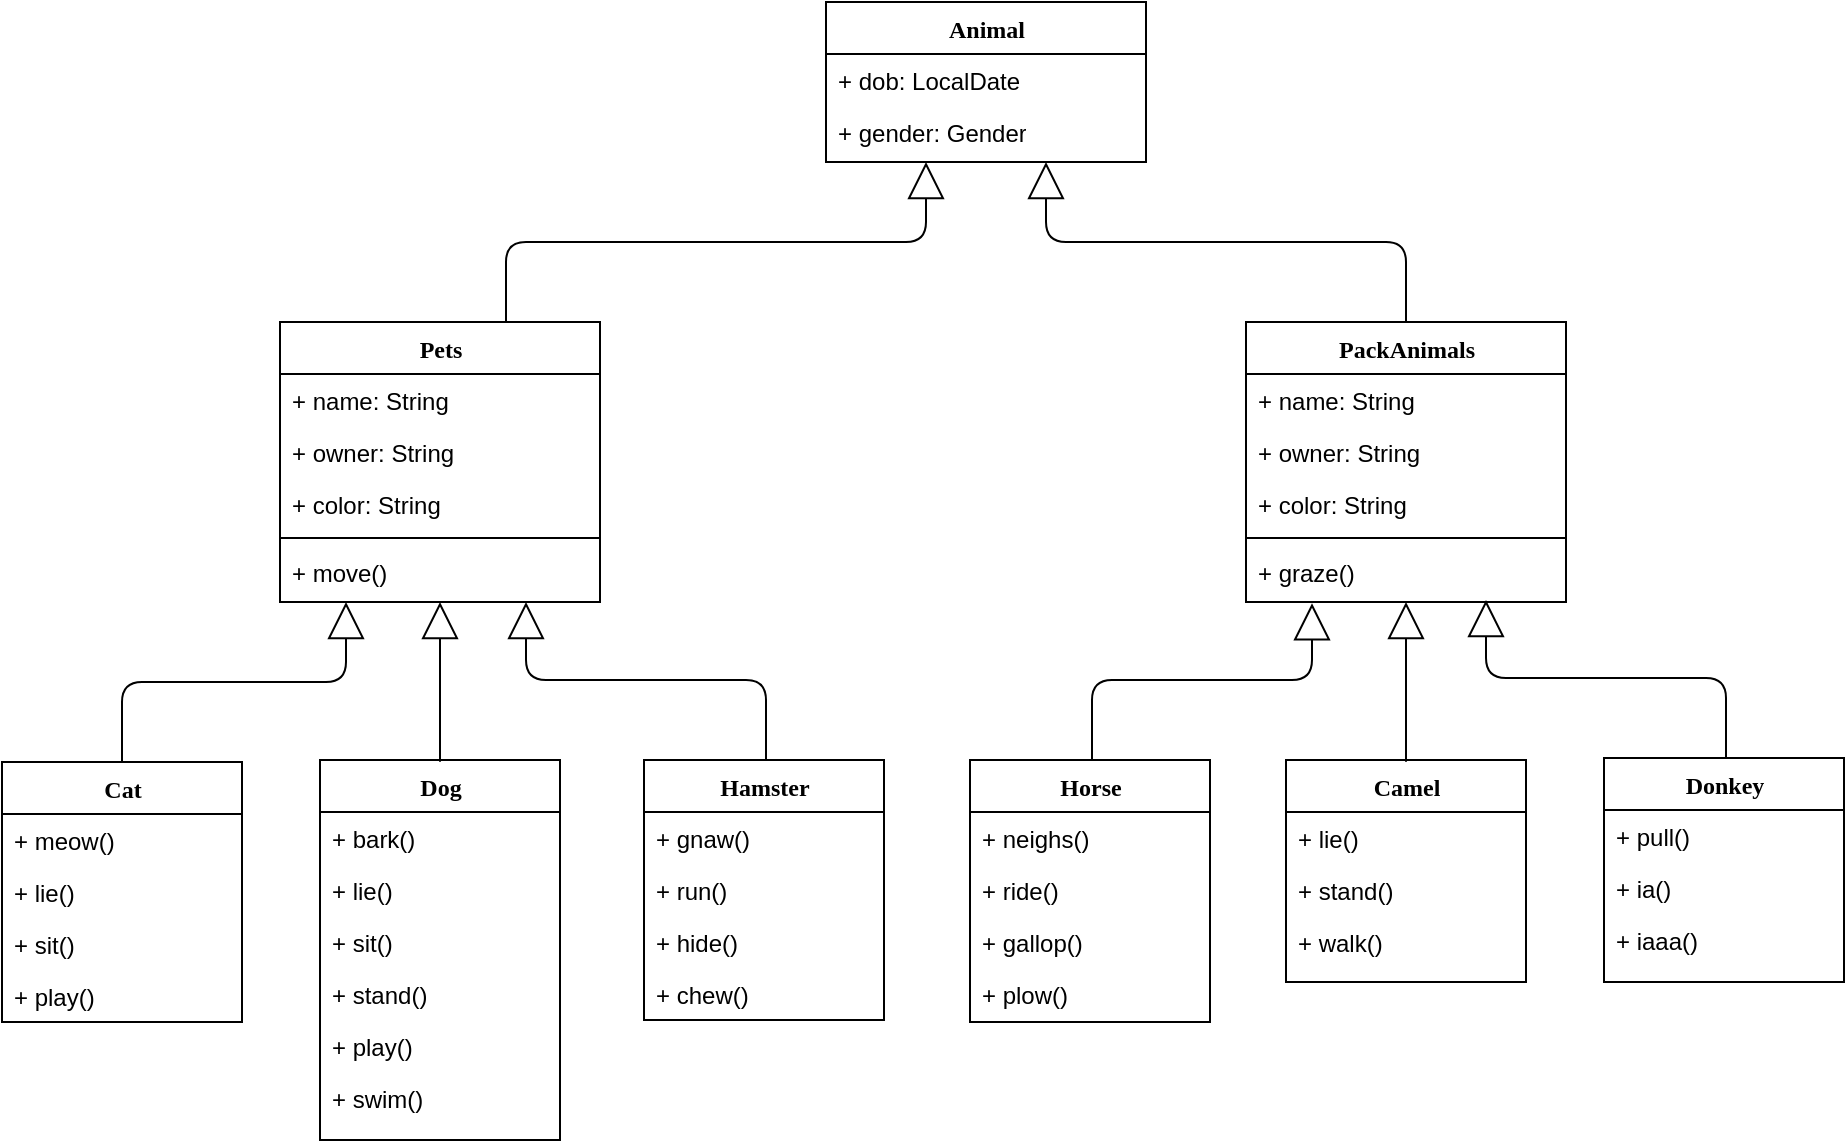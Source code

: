 <mxfile version="22.0.8" type="device">
  <diagram name="Page-1" id="9f46799a-70d6-7492-0946-bef42562c5a5">
    <mxGraphModel dx="1027" dy="560" grid="1" gridSize="10" guides="1" tooltips="1" connect="1" arrows="1" fold="1" page="1" pageScale="1" pageWidth="1100" pageHeight="850" background="none" math="0" shadow="0">
      <root>
        <mxCell id="0" />
        <mxCell id="1" parent="0" />
        <mxCell id="78961159f06e98e8-43" value="Animal" style="swimlane;html=1;fontStyle=1;align=center;verticalAlign=top;childLayout=stackLayout;horizontal=1;startSize=26;horizontalStack=0;resizeParent=1;resizeLast=0;collapsible=1;marginBottom=0;swimlaneFillColor=#ffffff;rounded=0;shadow=0;comic=0;labelBackgroundColor=none;strokeWidth=1;fillColor=none;fontFamily=Verdana;fontSize=12" parent="1" vertex="1">
          <mxGeometry x="454" y="120" width="160" height="80" as="geometry" />
        </mxCell>
        <mxCell id="78961159f06e98e8-44" value="+ dob: LocalDate" style="text;html=1;strokeColor=none;fillColor=none;align=left;verticalAlign=top;spacingLeft=4;spacingRight=4;whiteSpace=wrap;overflow=hidden;rotatable=0;points=[[0,0.5],[1,0.5]];portConstraint=eastwest;" parent="78961159f06e98e8-43" vertex="1">
          <mxGeometry y="26" width="160" height="26" as="geometry" />
        </mxCell>
        <mxCell id="L2gNiF6PnSBAwBeeVeJK-31" value="+ gender: Gender" style="text;html=1;strokeColor=none;fillColor=none;align=left;verticalAlign=top;spacingLeft=4;spacingRight=4;whiteSpace=wrap;overflow=hidden;rotatable=0;points=[[0,0.5],[1,0.5]];portConstraint=eastwest;" parent="78961159f06e98e8-43" vertex="1">
          <mxGeometry y="52" width="160" height="26" as="geometry" />
        </mxCell>
        <mxCell id="78961159f06e98e8-128" style="edgeStyle=orthogonalEdgeStyle;html=1;labelBackgroundColor=none;startFill=0;startSize=8;endArrow=block;endFill=0;endSize=16;fontFamily=Verdana;fontSize=12;" parent="1" source="78961159f06e98e8-82" target="78961159f06e98e8-43" edge="1">
          <mxGeometry relative="1" as="geometry">
            <Array as="points">
              <mxPoint x="294" y="240" />
              <mxPoint x="504" y="240" />
            </Array>
          </mxGeometry>
        </mxCell>
        <mxCell id="78961159f06e98e8-82" value="Pets" style="swimlane;html=1;fontStyle=1;align=center;verticalAlign=top;childLayout=stackLayout;horizontal=1;startSize=26;horizontalStack=0;resizeParent=1;resizeLast=0;collapsible=1;marginBottom=0;swimlaneFillColor=#ffffff;rounded=0;shadow=0;comic=0;labelBackgroundColor=none;strokeWidth=1;fillColor=none;fontFamily=Verdana;fontSize=12" parent="1" vertex="1">
          <mxGeometry x="181" y="280" width="160" height="140" as="geometry" />
        </mxCell>
        <mxCell id="78961159f06e98e8-83" value="+ name: String" style="text;html=1;strokeColor=none;fillColor=none;align=left;verticalAlign=top;spacingLeft=4;spacingRight=4;whiteSpace=wrap;overflow=hidden;rotatable=0;points=[[0,0.5],[1,0.5]];portConstraint=eastwest;" parent="78961159f06e98e8-82" vertex="1">
          <mxGeometry y="26" width="160" height="26" as="geometry" />
        </mxCell>
        <mxCell id="78961159f06e98e8-84" value="+ owner: String" style="text;html=1;strokeColor=none;fillColor=none;align=left;verticalAlign=top;spacingLeft=4;spacingRight=4;whiteSpace=wrap;overflow=hidden;rotatable=0;points=[[0,0.5],[1,0.5]];portConstraint=eastwest;" parent="78961159f06e98e8-82" vertex="1">
          <mxGeometry y="52" width="160" height="26" as="geometry" />
        </mxCell>
        <mxCell id="78961159f06e98e8-85" value="+ color: String" style="text;html=1;strokeColor=none;fillColor=none;align=left;verticalAlign=top;spacingLeft=4;spacingRight=4;whiteSpace=wrap;overflow=hidden;rotatable=0;points=[[0,0.5],[1,0.5]];portConstraint=eastwest;" parent="78961159f06e98e8-82" vertex="1">
          <mxGeometry y="78" width="160" height="26" as="geometry" />
        </mxCell>
        <mxCell id="78961159f06e98e8-90" value="" style="line;html=1;strokeWidth=1;fillColor=none;align=left;verticalAlign=middle;spacingTop=-1;spacingLeft=3;spacingRight=3;rotatable=0;labelPosition=right;points=[];portConstraint=eastwest;" parent="78961159f06e98e8-82" vertex="1">
          <mxGeometry y="104" width="160" height="8" as="geometry" />
        </mxCell>
        <mxCell id="78961159f06e98e8-91" value="+ move()" style="text;html=1;strokeColor=none;fillColor=none;align=left;verticalAlign=top;spacingLeft=4;spacingRight=4;whiteSpace=wrap;overflow=hidden;rotatable=0;points=[[0,0.5],[1,0.5]];portConstraint=eastwest;" parent="78961159f06e98e8-82" vertex="1">
          <mxGeometry y="112" width="160" height="26" as="geometry" />
        </mxCell>
        <mxCell id="78961159f06e98e8-126" style="edgeStyle=orthogonalEdgeStyle;html=1;labelBackgroundColor=none;startFill=0;startSize=8;endArrow=block;endFill=0;endSize=16;fontFamily=Verdana;fontSize=12;exitX=0.5;exitY=0;exitDx=0;exitDy=0;" parent="1" source="L2gNiF6PnSBAwBeeVeJK-25" target="78961159f06e98e8-43" edge="1">
          <mxGeometry relative="1" as="geometry">
            <Array as="points">
              <mxPoint x="744" y="240" />
              <mxPoint x="564" y="240" />
            </Array>
            <mxPoint x="714.0" y="280.0" as="sourcePoint" />
          </mxGeometry>
        </mxCell>
        <mxCell id="L2gNiF6PnSBAwBeeVeJK-25" value="PackAnimals" style="swimlane;html=1;fontStyle=1;align=center;verticalAlign=top;childLayout=stackLayout;horizontal=1;startSize=26;horizontalStack=0;resizeParent=1;resizeLast=0;collapsible=1;marginBottom=0;swimlaneFillColor=#ffffff;rounded=0;shadow=0;comic=0;labelBackgroundColor=none;strokeWidth=1;fillColor=none;fontFamily=Verdana;fontSize=12" parent="1" vertex="1">
          <mxGeometry x="664" y="280" width="160" height="140" as="geometry" />
        </mxCell>
        <mxCell id="L2gNiF6PnSBAwBeeVeJK-26" value="+ name: String" style="text;html=1;strokeColor=none;fillColor=none;align=left;verticalAlign=top;spacingLeft=4;spacingRight=4;whiteSpace=wrap;overflow=hidden;rotatable=0;points=[[0,0.5],[1,0.5]];portConstraint=eastwest;" parent="L2gNiF6PnSBAwBeeVeJK-25" vertex="1">
          <mxGeometry y="26" width="160" height="26" as="geometry" />
        </mxCell>
        <mxCell id="L2gNiF6PnSBAwBeeVeJK-27" value="+ owner: String" style="text;html=1;strokeColor=none;fillColor=none;align=left;verticalAlign=top;spacingLeft=4;spacingRight=4;whiteSpace=wrap;overflow=hidden;rotatable=0;points=[[0,0.5],[1,0.5]];portConstraint=eastwest;" parent="L2gNiF6PnSBAwBeeVeJK-25" vertex="1">
          <mxGeometry y="52" width="160" height="26" as="geometry" />
        </mxCell>
        <mxCell id="L2gNiF6PnSBAwBeeVeJK-28" value="+ color: String" style="text;html=1;strokeColor=none;fillColor=none;align=left;verticalAlign=top;spacingLeft=4;spacingRight=4;whiteSpace=wrap;overflow=hidden;rotatable=0;points=[[0,0.5],[1,0.5]];portConstraint=eastwest;" parent="L2gNiF6PnSBAwBeeVeJK-25" vertex="1">
          <mxGeometry y="78" width="160" height="26" as="geometry" />
        </mxCell>
        <mxCell id="L2gNiF6PnSBAwBeeVeJK-29" value="" style="line;html=1;strokeWidth=1;fillColor=none;align=left;verticalAlign=middle;spacingTop=-1;spacingLeft=3;spacingRight=3;rotatable=0;labelPosition=right;points=[];portConstraint=eastwest;" parent="L2gNiF6PnSBAwBeeVeJK-25" vertex="1">
          <mxGeometry y="104" width="160" height="8" as="geometry" />
        </mxCell>
        <mxCell id="L2gNiF6PnSBAwBeeVeJK-30" value="+ graze()" style="text;html=1;strokeColor=none;fillColor=none;align=left;verticalAlign=top;spacingLeft=4;spacingRight=4;whiteSpace=wrap;overflow=hidden;rotatable=0;points=[[0,0.5],[1,0.5]];portConstraint=eastwest;" parent="L2gNiF6PnSBAwBeeVeJK-25" vertex="1">
          <mxGeometry y="112" width="160" height="26" as="geometry" />
        </mxCell>
        <mxCell id="L2gNiF6PnSBAwBeeVeJK-41" style="edgeStyle=orthogonalEdgeStyle;html=1;labelBackgroundColor=none;startFill=0;startSize=8;endArrow=block;endFill=0;endSize=16;fontFamily=Verdana;fontSize=12;exitX=0.5;exitY=0;exitDx=0;exitDy=0;" parent="1" source="L2gNiF6PnSBAwBeeVeJK-42" edge="1">
          <mxGeometry relative="1" as="geometry">
            <Array as="points">
              <mxPoint x="102" y="460" />
              <mxPoint x="214" y="460" />
            </Array>
            <mxPoint x="214" y="420" as="targetPoint" />
          </mxGeometry>
        </mxCell>
        <mxCell id="L2gNiF6PnSBAwBeeVeJK-42" value="Cat" style="swimlane;html=1;fontStyle=1;align=center;verticalAlign=top;childLayout=stackLayout;horizontal=1;startSize=26;horizontalStack=0;resizeParent=1;resizeLast=0;collapsible=1;marginBottom=0;swimlaneFillColor=#ffffff;rounded=0;shadow=0;comic=0;labelBackgroundColor=none;strokeWidth=1;fillColor=none;fontFamily=Verdana;fontSize=12" parent="1" vertex="1">
          <mxGeometry x="42" y="500" width="120" height="130" as="geometry" />
        </mxCell>
        <mxCell id="L2gNiF6PnSBAwBeeVeJK-47" value="+ meow()" style="text;html=1;strokeColor=none;fillColor=none;align=left;verticalAlign=top;spacingLeft=4;spacingRight=4;whiteSpace=wrap;overflow=hidden;rotatable=0;points=[[0,0.5],[1,0.5]];portConstraint=eastwest;" parent="L2gNiF6PnSBAwBeeVeJK-42" vertex="1">
          <mxGeometry y="26" width="120" height="26" as="geometry" />
        </mxCell>
        <mxCell id="L2gNiF6PnSBAwBeeVeJK-48" value="+ lie()" style="text;html=1;strokeColor=none;fillColor=none;align=left;verticalAlign=top;spacingLeft=4;spacingRight=4;whiteSpace=wrap;overflow=hidden;rotatable=0;points=[[0,0.5],[1,0.5]];portConstraint=eastwest;" parent="L2gNiF6PnSBAwBeeVeJK-42" vertex="1">
          <mxGeometry y="52" width="120" height="26" as="geometry" />
        </mxCell>
        <mxCell id="L2gNiF6PnSBAwBeeVeJK-49" value="+ sit()" style="text;html=1;strokeColor=none;fillColor=none;align=left;verticalAlign=top;spacingLeft=4;spacingRight=4;whiteSpace=wrap;overflow=hidden;rotatable=0;points=[[0,0.5],[1,0.5]];portConstraint=eastwest;" parent="L2gNiF6PnSBAwBeeVeJK-42" vertex="1">
          <mxGeometry y="78" width="120" height="26" as="geometry" />
        </mxCell>
        <mxCell id="L2gNiF6PnSBAwBeeVeJK-50" value="+ play()" style="text;html=1;strokeColor=none;fillColor=none;align=left;verticalAlign=top;spacingLeft=4;spacingRight=4;whiteSpace=wrap;overflow=hidden;rotatable=0;points=[[0,0.5],[1,0.5]];portConstraint=eastwest;" parent="L2gNiF6PnSBAwBeeVeJK-42" vertex="1">
          <mxGeometry y="104" width="120" height="26" as="geometry" />
        </mxCell>
        <mxCell id="L2gNiF6PnSBAwBeeVeJK-51" value="Dog" style="swimlane;html=1;fontStyle=1;align=center;verticalAlign=top;childLayout=stackLayout;horizontal=1;startSize=26;horizontalStack=0;resizeParent=1;resizeLast=0;collapsible=1;marginBottom=0;swimlaneFillColor=#ffffff;rounded=0;shadow=0;comic=0;labelBackgroundColor=none;strokeWidth=1;fillColor=none;fontFamily=Verdana;fontSize=12" parent="1" vertex="1">
          <mxGeometry x="201" y="499" width="120" height="190" as="geometry" />
        </mxCell>
        <mxCell id="L2gNiF6PnSBAwBeeVeJK-52" value="+ bark()" style="text;html=1;strokeColor=none;fillColor=none;align=left;verticalAlign=top;spacingLeft=4;spacingRight=4;whiteSpace=wrap;overflow=hidden;rotatable=0;points=[[0,0.5],[1,0.5]];portConstraint=eastwest;" parent="L2gNiF6PnSBAwBeeVeJK-51" vertex="1">
          <mxGeometry y="26" width="120" height="26" as="geometry" />
        </mxCell>
        <mxCell id="L2gNiF6PnSBAwBeeVeJK-53" value="+ lie()" style="text;html=1;strokeColor=none;fillColor=none;align=left;verticalAlign=top;spacingLeft=4;spacingRight=4;whiteSpace=wrap;overflow=hidden;rotatable=0;points=[[0,0.5],[1,0.5]];portConstraint=eastwest;" parent="L2gNiF6PnSBAwBeeVeJK-51" vertex="1">
          <mxGeometry y="52" width="120" height="26" as="geometry" />
        </mxCell>
        <mxCell id="L2gNiF6PnSBAwBeeVeJK-54" value="+ sit()" style="text;html=1;strokeColor=none;fillColor=none;align=left;verticalAlign=top;spacingLeft=4;spacingRight=4;whiteSpace=wrap;overflow=hidden;rotatable=0;points=[[0,0.5],[1,0.5]];portConstraint=eastwest;" parent="L2gNiF6PnSBAwBeeVeJK-51" vertex="1">
          <mxGeometry y="78" width="120" height="26" as="geometry" />
        </mxCell>
        <mxCell id="L2gNiF6PnSBAwBeeVeJK-55" value="+ stand()" style="text;html=1;strokeColor=none;fillColor=none;align=left;verticalAlign=top;spacingLeft=4;spacingRight=4;whiteSpace=wrap;overflow=hidden;rotatable=0;points=[[0,0.5],[1,0.5]];portConstraint=eastwest;" parent="L2gNiF6PnSBAwBeeVeJK-51" vertex="1">
          <mxGeometry y="104" width="120" height="26" as="geometry" />
        </mxCell>
        <mxCell id="L2gNiF6PnSBAwBeeVeJK-57" value="+ play()" style="text;html=1;strokeColor=none;fillColor=none;align=left;verticalAlign=top;spacingLeft=4;spacingRight=4;whiteSpace=wrap;overflow=hidden;rotatable=0;points=[[0,0.5],[1,0.5]];portConstraint=eastwest;" parent="L2gNiF6PnSBAwBeeVeJK-51" vertex="1">
          <mxGeometry y="130" width="120" height="26" as="geometry" />
        </mxCell>
        <mxCell id="L2gNiF6PnSBAwBeeVeJK-58" value="+ swim()" style="text;html=1;strokeColor=none;fillColor=none;align=left;verticalAlign=top;spacingLeft=4;spacingRight=4;whiteSpace=wrap;overflow=hidden;rotatable=0;points=[[0,0.5],[1,0.5]];portConstraint=eastwest;" parent="L2gNiF6PnSBAwBeeVeJK-51" vertex="1">
          <mxGeometry y="156" width="120" height="26" as="geometry" />
        </mxCell>
        <mxCell id="L2gNiF6PnSBAwBeeVeJK-56" style="edgeStyle=orthogonalEdgeStyle;html=1;labelBackgroundColor=none;startFill=0;startSize=8;endArrow=block;endFill=0;endSize=16;fontFamily=Verdana;fontSize=12;exitX=0.5;exitY=0;exitDx=0;exitDy=0;entryX=0.5;entryY=1;entryDx=0;entryDy=0;" parent="1" source="L2gNiF6PnSBAwBeeVeJK-51" target="78961159f06e98e8-82" edge="1">
          <mxGeometry relative="1" as="geometry">
            <Array as="points">
              <mxPoint x="261" y="500" />
            </Array>
            <mxPoint x="274" y="420" as="targetPoint" />
            <mxPoint x="284" y="500" as="sourcePoint" />
          </mxGeometry>
        </mxCell>
        <mxCell id="L2gNiF6PnSBAwBeeVeJK-59" style="edgeStyle=orthogonalEdgeStyle;html=1;labelBackgroundColor=none;startFill=0;startSize=8;endArrow=block;endFill=0;endSize=16;fontFamily=Verdana;fontSize=12;" parent="1" source="L2gNiF6PnSBAwBeeVeJK-60" edge="1">
          <mxGeometry relative="1" as="geometry">
            <Array as="points">
              <mxPoint x="424" y="459" />
              <mxPoint x="304" y="459" />
              <mxPoint x="304" y="420" />
            </Array>
            <mxPoint x="304" y="420" as="targetPoint" />
          </mxGeometry>
        </mxCell>
        <mxCell id="L2gNiF6PnSBAwBeeVeJK-60" value="Hamster" style="swimlane;html=1;fontStyle=1;align=center;verticalAlign=top;childLayout=stackLayout;horizontal=1;startSize=26;horizontalStack=0;resizeParent=1;resizeLast=0;collapsible=1;marginBottom=0;swimlaneFillColor=#ffffff;rounded=0;shadow=0;comic=0;labelBackgroundColor=none;strokeWidth=1;fillColor=none;fontFamily=Verdana;fontSize=12" parent="1" vertex="1">
          <mxGeometry x="363" y="499" width="120" height="130" as="geometry" />
        </mxCell>
        <mxCell id="L2gNiF6PnSBAwBeeVeJK-61" value="+ gnaw()" style="text;html=1;strokeColor=none;fillColor=none;align=left;verticalAlign=top;spacingLeft=4;spacingRight=4;whiteSpace=wrap;overflow=hidden;rotatable=0;points=[[0,0.5],[1,0.5]];portConstraint=eastwest;" parent="L2gNiF6PnSBAwBeeVeJK-60" vertex="1">
          <mxGeometry y="26" width="120" height="26" as="geometry" />
        </mxCell>
        <mxCell id="L2gNiF6PnSBAwBeeVeJK-62" value="+ run()" style="text;html=1;strokeColor=none;fillColor=none;align=left;verticalAlign=top;spacingLeft=4;spacingRight=4;whiteSpace=wrap;overflow=hidden;rotatable=0;points=[[0,0.5],[1,0.5]];portConstraint=eastwest;" parent="L2gNiF6PnSBAwBeeVeJK-60" vertex="1">
          <mxGeometry y="52" width="120" height="26" as="geometry" />
        </mxCell>
        <mxCell id="L2gNiF6PnSBAwBeeVeJK-63" value="+ hide()" style="text;html=1;strokeColor=none;fillColor=none;align=left;verticalAlign=top;spacingLeft=4;spacingRight=4;whiteSpace=wrap;overflow=hidden;rotatable=0;points=[[0,0.5],[1,0.5]];portConstraint=eastwest;" parent="L2gNiF6PnSBAwBeeVeJK-60" vertex="1">
          <mxGeometry y="78" width="120" height="26" as="geometry" />
        </mxCell>
        <mxCell id="L2gNiF6PnSBAwBeeVeJK-64" value="+ chew()" style="text;html=1;strokeColor=none;fillColor=none;align=left;verticalAlign=top;spacingLeft=4;spacingRight=4;whiteSpace=wrap;overflow=hidden;rotatable=0;points=[[0,0.5],[1,0.5]];portConstraint=eastwest;" parent="L2gNiF6PnSBAwBeeVeJK-60" vertex="1">
          <mxGeometry y="104" width="120" height="26" as="geometry" />
        </mxCell>
        <mxCell id="L2gNiF6PnSBAwBeeVeJK-65" style="edgeStyle=orthogonalEdgeStyle;html=1;labelBackgroundColor=none;startFill=0;startSize=8;endArrow=block;endFill=0;endSize=16;fontFamily=Verdana;fontSize=12;entryX=0.209;entryY=1.1;entryDx=0;entryDy=0;entryPerimeter=0;" parent="1" source="L2gNiF6PnSBAwBeeVeJK-66" target="L2gNiF6PnSBAwBeeVeJK-30" edge="1">
          <mxGeometry relative="1" as="geometry">
            <Array as="points">
              <mxPoint x="587" y="459" />
              <mxPoint x="697" y="459" />
              <mxPoint x="697" y="421" />
            </Array>
            <mxPoint x="664" y="420" as="targetPoint" />
          </mxGeometry>
        </mxCell>
        <mxCell id="L2gNiF6PnSBAwBeeVeJK-66" value="Horse" style="swimlane;html=1;fontStyle=1;align=center;verticalAlign=top;childLayout=stackLayout;horizontal=1;startSize=26;horizontalStack=0;resizeParent=1;resizeLast=0;collapsible=1;marginBottom=0;swimlaneFillColor=#ffffff;rounded=0;shadow=0;comic=0;labelBackgroundColor=none;strokeWidth=1;fillColor=none;fontFamily=Verdana;fontSize=12" parent="1" vertex="1">
          <mxGeometry x="526" y="499" width="120" height="131" as="geometry" />
        </mxCell>
        <mxCell id="L2gNiF6PnSBAwBeeVeJK-67" value="+ neighs()" style="text;html=1;strokeColor=none;fillColor=none;align=left;verticalAlign=top;spacingLeft=4;spacingRight=4;whiteSpace=wrap;overflow=hidden;rotatable=0;points=[[0,0.5],[1,0.5]];portConstraint=eastwest;" parent="L2gNiF6PnSBAwBeeVeJK-66" vertex="1">
          <mxGeometry y="26" width="120" height="26" as="geometry" />
        </mxCell>
        <mxCell id="L2gNiF6PnSBAwBeeVeJK-68" value="+ ride()" style="text;html=1;strokeColor=none;fillColor=none;align=left;verticalAlign=top;spacingLeft=4;spacingRight=4;whiteSpace=wrap;overflow=hidden;rotatable=0;points=[[0,0.5],[1,0.5]];portConstraint=eastwest;" parent="L2gNiF6PnSBAwBeeVeJK-66" vertex="1">
          <mxGeometry y="52" width="120" height="26" as="geometry" />
        </mxCell>
        <mxCell id="L2gNiF6PnSBAwBeeVeJK-69" value="+ gallop()" style="text;html=1;strokeColor=none;fillColor=none;align=left;verticalAlign=top;spacingLeft=4;spacingRight=4;whiteSpace=wrap;overflow=hidden;rotatable=0;points=[[0,0.5],[1,0.5]];portConstraint=eastwest;" parent="L2gNiF6PnSBAwBeeVeJK-66" vertex="1">
          <mxGeometry y="78" width="120" height="26" as="geometry" />
        </mxCell>
        <mxCell id="L2gNiF6PnSBAwBeeVeJK-71" value="+ plow()" style="text;html=1;strokeColor=none;fillColor=none;align=left;verticalAlign=top;spacingLeft=4;spacingRight=4;whiteSpace=wrap;overflow=hidden;rotatable=0;points=[[0,0.5],[1,0.5]];portConstraint=eastwest;" parent="L2gNiF6PnSBAwBeeVeJK-66" vertex="1">
          <mxGeometry y="104" width="120" height="26" as="geometry" />
        </mxCell>
        <mxCell id="L2gNiF6PnSBAwBeeVeJK-89" value="Camel" style="swimlane;html=1;fontStyle=1;align=center;verticalAlign=top;childLayout=stackLayout;horizontal=1;startSize=26;horizontalStack=0;resizeParent=1;resizeLast=0;collapsible=1;marginBottom=0;swimlaneFillColor=#ffffff;rounded=0;shadow=0;comic=0;labelBackgroundColor=none;strokeWidth=1;fillColor=none;fontFamily=Verdana;fontSize=12" parent="1" vertex="1">
          <mxGeometry x="684" y="499" width="120" height="111" as="geometry" />
        </mxCell>
        <mxCell id="L2gNiF6PnSBAwBeeVeJK-91" value="+ lie()" style="text;html=1;strokeColor=none;fillColor=none;align=left;verticalAlign=top;spacingLeft=4;spacingRight=4;whiteSpace=wrap;overflow=hidden;rotatable=0;points=[[0,0.5],[1,0.5]];portConstraint=eastwest;" parent="L2gNiF6PnSBAwBeeVeJK-89" vertex="1">
          <mxGeometry y="26" width="120" height="26" as="geometry" />
        </mxCell>
        <mxCell id="L2gNiF6PnSBAwBeeVeJK-93" value="+ stand()" style="text;html=1;strokeColor=none;fillColor=none;align=left;verticalAlign=top;spacingLeft=4;spacingRight=4;whiteSpace=wrap;overflow=hidden;rotatable=0;points=[[0,0.5],[1,0.5]];portConstraint=eastwest;" parent="L2gNiF6PnSBAwBeeVeJK-89" vertex="1">
          <mxGeometry y="52" width="120" height="26" as="geometry" />
        </mxCell>
        <mxCell id="L2gNiF6PnSBAwBeeVeJK-98" value="+ walk()" style="text;html=1;strokeColor=none;fillColor=none;align=left;verticalAlign=top;spacingLeft=4;spacingRight=4;whiteSpace=wrap;overflow=hidden;rotatable=0;points=[[0,0.5],[1,0.5]];portConstraint=eastwest;" parent="L2gNiF6PnSBAwBeeVeJK-89" vertex="1">
          <mxGeometry y="78" width="120" height="26" as="geometry" />
        </mxCell>
        <mxCell id="L2gNiF6PnSBAwBeeVeJK-96" style="edgeStyle=orthogonalEdgeStyle;html=1;labelBackgroundColor=none;startFill=0;startSize=8;endArrow=block;endFill=0;endSize=16;fontFamily=Verdana;fontSize=12;exitX=0.5;exitY=0;exitDx=0;exitDy=0;entryX=0.5;entryY=1;entryDx=0;entryDy=0;" parent="1" source="L2gNiF6PnSBAwBeeVeJK-89" edge="1">
          <mxGeometry relative="1" as="geometry">
            <Array as="points">
              <mxPoint x="744" y="500" />
            </Array>
            <mxPoint x="744" y="420" as="targetPoint" />
            <mxPoint x="767" y="500" as="sourcePoint" />
          </mxGeometry>
        </mxCell>
        <mxCell id="L2gNiF6PnSBAwBeeVeJK-100" style="edgeStyle=orthogonalEdgeStyle;html=1;labelBackgroundColor=none;startFill=0;startSize=8;endArrow=block;endFill=0;endSize=16;fontFamily=Verdana;fontSize=12;" parent="1" source="L2gNiF6PnSBAwBeeVeJK-101" edge="1">
          <mxGeometry relative="1" as="geometry">
            <Array as="points">
              <mxPoint x="904" y="458" />
              <mxPoint x="784" y="458" />
              <mxPoint x="784" y="419" />
            </Array>
            <mxPoint x="784" y="419" as="targetPoint" />
          </mxGeometry>
        </mxCell>
        <mxCell id="L2gNiF6PnSBAwBeeVeJK-101" value="Donkey" style="swimlane;html=1;fontStyle=1;align=center;verticalAlign=top;childLayout=stackLayout;horizontal=1;startSize=26;horizontalStack=0;resizeParent=1;resizeLast=0;collapsible=1;marginBottom=0;swimlaneFillColor=#ffffff;rounded=0;shadow=0;comic=0;labelBackgroundColor=none;strokeWidth=1;fillColor=none;fontFamily=Verdana;fontSize=12" parent="1" vertex="1">
          <mxGeometry x="843" y="498" width="120" height="112" as="geometry" />
        </mxCell>
        <mxCell id="L2gNiF6PnSBAwBeeVeJK-103" value="+&amp;nbsp;pull()" style="text;html=1;strokeColor=none;fillColor=none;align=left;verticalAlign=top;spacingLeft=4;spacingRight=4;whiteSpace=wrap;overflow=hidden;rotatable=0;points=[[0,0.5],[1,0.5]];portConstraint=eastwest;" parent="L2gNiF6PnSBAwBeeVeJK-101" vertex="1">
          <mxGeometry y="26" width="120" height="26" as="geometry" />
        </mxCell>
        <mxCell id="L2gNiF6PnSBAwBeeVeJK-104" value="+ ia()" style="text;html=1;strokeColor=none;fillColor=none;align=left;verticalAlign=top;spacingLeft=4;spacingRight=4;whiteSpace=wrap;overflow=hidden;rotatable=0;points=[[0,0.5],[1,0.5]];portConstraint=eastwest;" parent="L2gNiF6PnSBAwBeeVeJK-101" vertex="1">
          <mxGeometry y="52" width="120" height="26" as="geometry" />
        </mxCell>
        <mxCell id="L2gNiF6PnSBAwBeeVeJK-106" value="+ iaaa()" style="text;html=1;strokeColor=none;fillColor=none;align=left;verticalAlign=top;spacingLeft=4;spacingRight=4;whiteSpace=wrap;overflow=hidden;rotatable=0;points=[[0,0.5],[1,0.5]];portConstraint=eastwest;" parent="L2gNiF6PnSBAwBeeVeJK-101" vertex="1">
          <mxGeometry y="78" width="120" height="26" as="geometry" />
        </mxCell>
      </root>
    </mxGraphModel>
  </diagram>
</mxfile>
